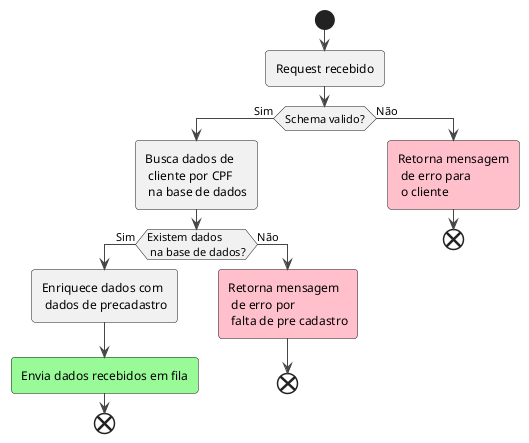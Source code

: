 @startuml

!theme vibrant

start
:Request recebido;
if (Schema valido?) then (Sim)
	:Busca dados de\n cliente por CPF\n na base de dados;
	if (Existem dados\n na base de dados?) then (Sim)
		:Enriquece dados com\n dados de precadastro;
		#palegreen:Envia dados recebidos em fila;
		end
	else (Não)
		#pink:Retorna mensagem\n de erro por\n falta de pre cadastro;
		end
	endif
else (Não)
	#pink:Retorna mensagem\n de erro para\n o cliente;
	end
endif

@enduml